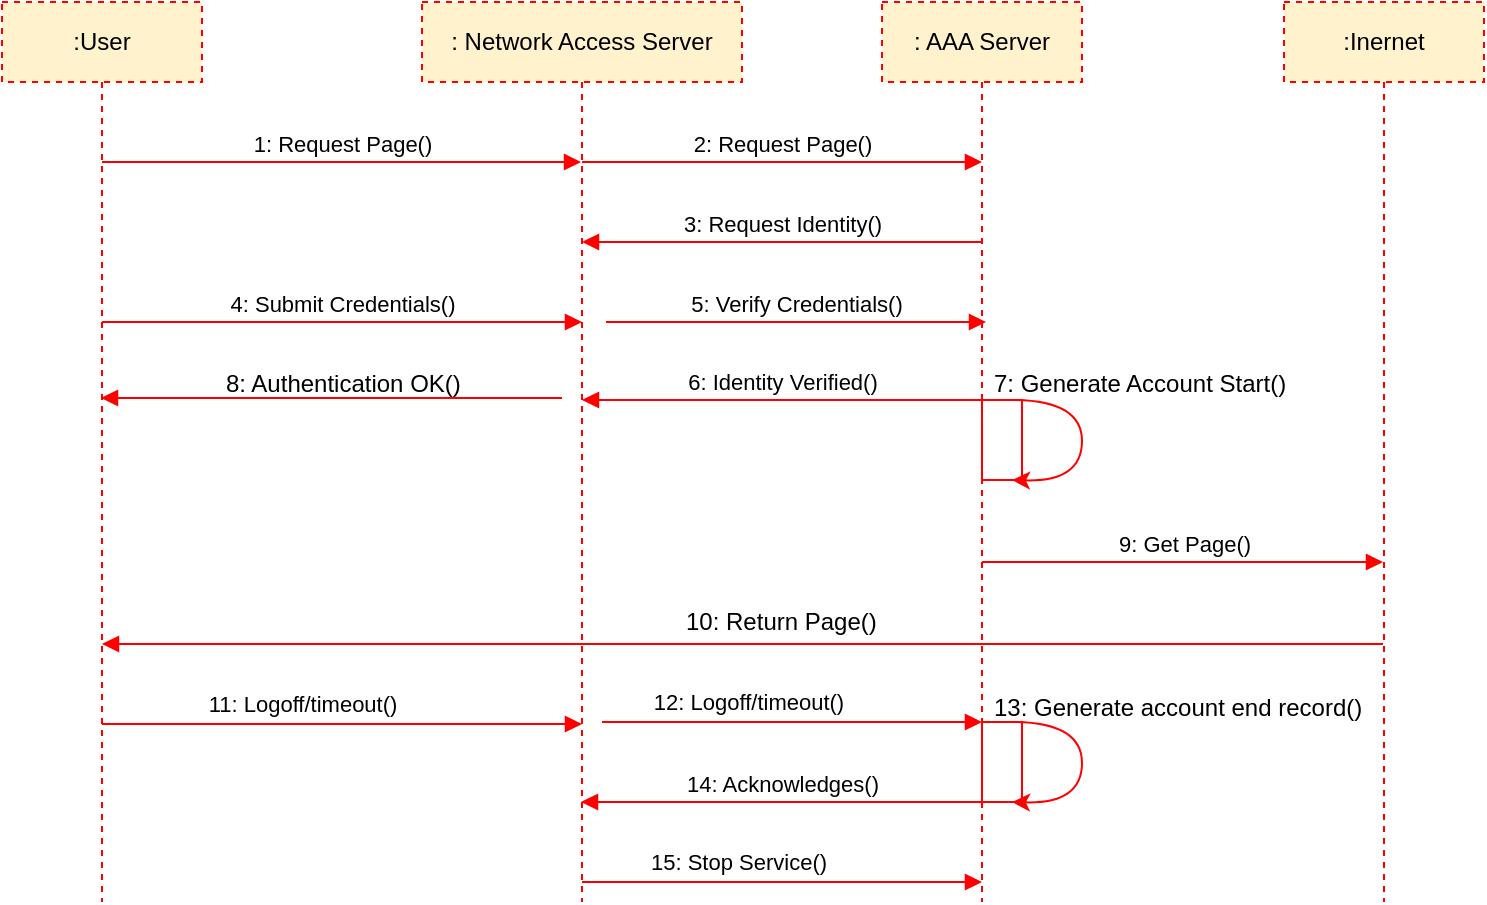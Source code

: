 <mxfile version="10.8.9" type="device"><diagram id="LKZMM7ME80CFMj1mFpN5" name="Page-1"><mxGraphModel dx="1200" dy="1746" grid="1" gridSize="10" guides="1" tooltips="1" connect="1" arrows="1" fold="1" page="1" pageScale="1" pageWidth="850" pageHeight="1100" math="0" shadow="0"><root><mxCell id="0"/><mxCell id="1" parent="0"/><mxCell id="DC0FuXdNC9KqHu6CyHaS-2" value=":User" style="shape=umlLifeline;perimeter=lifelinePerimeter;whiteSpace=wrap;html=1;container=1;collapsible=0;recursiveResize=0;outlineConnect=0;perimeterSpacing=9;horizontal=1;dashed=1;strokeColor=#FF0000;fillColor=#fff2cc;" vertex="1" parent="1"><mxGeometry x="160" y="-160" width="100" height="450" as="geometry"/></mxCell><mxCell id="DC0FuXdNC9KqHu6CyHaS-3" value=": Network Access Server" style="shape=umlLifeline;perimeter=lifelinePerimeter;whiteSpace=wrap;html=1;container=1;collapsible=0;recursiveResize=0;outlineConnect=0;perimeterSpacing=9;horizontal=1;dashed=1;strokeColor=#FF0000;fillColor=#fff2cc;" vertex="1" parent="1"><mxGeometry x="370" y="-160" width="160" height="450" as="geometry"/></mxCell><mxCell id="DC0FuXdNC9KqHu6CyHaS-17" value="3: Request Identity()" style="html=1;verticalAlign=bottom;endArrow=block;shadow=0;strokeColor=#FF0000;strokeWidth=1;" edge="1" parent="DC0FuXdNC9KqHu6CyHaS-3" target="DC0FuXdNC9KqHu6CyHaS-3"><mxGeometry width="80" relative="1" as="geometry"><mxPoint x="280" y="120" as="sourcePoint"/><mxPoint x="230" y="120" as="targetPoint"/></mxGeometry></mxCell><mxCell id="DC0FuXdNC9KqHu6CyHaS-4" value=": AAA Server" style="shape=umlLifeline;perimeter=lifelinePerimeter;whiteSpace=wrap;html=1;container=1;collapsible=0;recursiveResize=0;outlineConnect=0;perimeterSpacing=9;horizontal=1;dashed=1;strokeColor=#FF0000;fillColor=#fff2cc;" vertex="1" parent="1"><mxGeometry x="600" y="-160" width="100" height="450" as="geometry"/></mxCell><mxCell id="DC0FuXdNC9KqHu6CyHaS-22" value="" style="rounded=0;whiteSpace=wrap;html=1;strokeColor=#FF0000;" vertex="1" parent="DC0FuXdNC9KqHu6CyHaS-4"><mxGeometry x="50" y="199" width="20" height="40" as="geometry"/></mxCell><mxCell id="DC0FuXdNC9KqHu6CyHaS-23" value="" style="curved=1;endArrow=classic;html=1;shadow=0;strokeColor=#FF0000;strokeWidth=1;exitX=0.75;exitY=0;exitDx=0;exitDy=0;entryX=0.75;entryY=1;entryDx=0;entryDy=0;" edge="1" parent="DC0FuXdNC9KqHu6CyHaS-4" source="DC0FuXdNC9KqHu6CyHaS-22" target="DC0FuXdNC9KqHu6CyHaS-22"><mxGeometry width="50" height="50" relative="1" as="geometry"><mxPoint x="120" y="250" as="sourcePoint"/><mxPoint x="70" y="240" as="targetPoint"/><Array as="points"><mxPoint x="100" y="199"/><mxPoint x="100" y="240"/></Array></mxGeometry></mxCell><mxCell id="DC0FuXdNC9KqHu6CyHaS-5" value=":Inernet" style="shape=umlLifeline;perimeter=lifelinePerimeter;whiteSpace=wrap;html=1;container=1;collapsible=0;recursiveResize=0;outlineConnect=0;perimeterSpacing=9;horizontal=1;dashed=1;strokeColor=#FF0000;fillColor=#fff2cc;" vertex="1" parent="1"><mxGeometry x="801" y="-160" width="100" height="450" as="geometry"/></mxCell><mxCell id="DC0FuXdNC9KqHu6CyHaS-6" value="1: Request Page()" style="html=1;verticalAlign=bottom;endArrow=block;shadow=0;strokeWidth=1;strokeColor=#FF0000;" edge="1" parent="1" source="DC0FuXdNC9KqHu6CyHaS-2" target="DC0FuXdNC9KqHu6CyHaS-3"><mxGeometry width="80" relative="1" as="geometry"><mxPoint x="230" y="-10" as="sourcePoint"/><mxPoint x="450" y="-70" as="targetPoint"/><Array as="points"><mxPoint x="340" y="-80"/></Array></mxGeometry></mxCell><mxCell id="DC0FuXdNC9KqHu6CyHaS-8" value="2: Request Page()" style="html=1;verticalAlign=bottom;endArrow=block;shadow=0;strokeWidth=1;strokeColor=#FF0000;" edge="1" parent="1"><mxGeometry width="80" relative="1" as="geometry"><mxPoint x="450" y="-80" as="sourcePoint"/><mxPoint x="650" y="-80" as="targetPoint"/><Array as="points"><mxPoint x="580.5" y="-80"/></Array></mxGeometry></mxCell><mxCell id="DC0FuXdNC9KqHu6CyHaS-9" value="" style="html=1;verticalAlign=bottom;endArrow=block;shadow=0;strokeWidth=1;strokeColor=#FF0000;" edge="1" parent="1"><mxGeometry width="80" relative="1" as="geometry"><mxPoint x="440" y="38" as="sourcePoint"/><mxPoint x="209.5" y="38" as="targetPoint"/><Array as="points"><mxPoint x="340" y="38"/></Array></mxGeometry></mxCell><mxCell id="DC0FuXdNC9KqHu6CyHaS-10" value="" style="html=1;verticalAlign=bottom;endArrow=block;shadow=0;strokeWidth=1;strokeColor=#FF0000;" edge="1" parent="1"><mxGeometry width="80" relative="1" as="geometry"><mxPoint x="850.5" y="161" as="sourcePoint"/><mxPoint x="210" y="161" as="targetPoint"/><Array as="points"><mxPoint x="340.5" y="161"/></Array></mxGeometry></mxCell><mxCell id="DC0FuXdNC9KqHu6CyHaS-11" value="11: Logoff/timeout()&lt;br&gt;" style="html=1;verticalAlign=bottom;endArrow=block;shadow=0;strokeWidth=1;strokeColor=#FF0000;" edge="1" parent="1"><mxGeometry x="0.087" y="31" width="80" relative="1" as="geometry"><mxPoint x="210" y="201" as="sourcePoint"/><mxPoint x="450" y="201" as="targetPoint"/><Array as="points"><mxPoint x="340.5" y="201"/></Array><mxPoint x="-31" y="30" as="offset"/></mxGeometry></mxCell><mxCell id="DC0FuXdNC9KqHu6CyHaS-13" value="8: Authentication OK()" style="text;html=1;" vertex="1" parent="1"><mxGeometry x="270" y="17" width="140" height="30" as="geometry"/></mxCell><mxCell id="DC0FuXdNC9KqHu6CyHaS-18" value="9: Get Page()" style="html=1;verticalAlign=bottom;endArrow=block;shadow=0;strokeWidth=1;strokeColor=#FF0000;" edge="1" parent="1"><mxGeometry width="80" relative="1" as="geometry"><mxPoint x="650" y="120" as="sourcePoint"/><mxPoint x="850.5" y="120" as="targetPoint"/><Array as="points"><mxPoint x="770.5" y="120"/></Array></mxGeometry></mxCell><mxCell id="DC0FuXdNC9KqHu6CyHaS-19" value="4: Submit Credentials()" style="html=1;verticalAlign=bottom;endArrow=block;shadow=0;strokeWidth=1;strokeColor=#FF0000;" edge="1" parent="1"><mxGeometry width="80" relative="1" as="geometry"><mxPoint x="210" as="sourcePoint"/><mxPoint x="450" as="targetPoint"/><Array as="points"><mxPoint x="340.5"/></Array></mxGeometry></mxCell><mxCell id="DC0FuXdNC9KqHu6CyHaS-20" value="6: Identity Verified()" style="html=1;verticalAlign=bottom;endArrow=block;shadow=0;strokeColor=#FF0000;strokeWidth=1;" edge="1" parent="1"><mxGeometry width="80" relative="1" as="geometry"><mxPoint x="650.5" y="39" as="sourcePoint"/><mxPoint x="450" y="39" as="targetPoint"/></mxGeometry></mxCell><mxCell id="DC0FuXdNC9KqHu6CyHaS-24" value="7: Generate Account Start()" style="text;html=1;resizable=0;points=[];autosize=1;align=left;verticalAlign=top;spacingTop=-4;" vertex="1" parent="1"><mxGeometry x="654" y="21" width="160" height="20" as="geometry"/></mxCell><mxCell id="DC0FuXdNC9KqHu6CyHaS-25" value="10: Return Page()" style="text;html=1;resizable=0;points=[];autosize=1;align=left;verticalAlign=top;spacingTop=-4;" vertex="1" parent="1"><mxGeometry x="500" y="140" width="110" height="20" as="geometry"/></mxCell><mxCell id="DC0FuXdNC9KqHu6CyHaS-28" value="5: Verify Credentials()" style="html=1;verticalAlign=bottom;endArrow=block;shadow=0;strokeWidth=1;strokeColor=#FF0000;" edge="1" parent="1"><mxGeometry width="80" relative="1" as="geometry"><mxPoint x="462" as="sourcePoint"/><mxPoint x="652" as="targetPoint"/><Array as="points"><mxPoint x="582.5"/></Array></mxGeometry></mxCell><mxCell id="DC0FuXdNC9KqHu6CyHaS-29" value="12: Logoff/timeout()&lt;br&gt;" style="html=1;verticalAlign=bottom;endArrow=block;shadow=0;strokeWidth=1;strokeColor=#FF0000;" edge="1" parent="1"><mxGeometry x="0.087" y="31" width="80" relative="1" as="geometry"><mxPoint x="460" y="200" as="sourcePoint"/><mxPoint x="650" y="200" as="targetPoint"/><Array as="points"><mxPoint x="580.5" y="200"/></Array><mxPoint x="-31" y="30" as="offset"/></mxGeometry></mxCell><mxCell id="DC0FuXdNC9KqHu6CyHaS-30" value="15: Stop Service()&lt;br&gt;" style="html=1;verticalAlign=bottom;endArrow=block;shadow=0;strokeWidth=1;strokeColor=#FF0000;" edge="1" parent="1" source="DC0FuXdNC9KqHu6CyHaS-3"><mxGeometry x="0.087" y="31" width="80" relative="1" as="geometry"><mxPoint x="460" y="280" as="sourcePoint"/><mxPoint x="650" y="280" as="targetPoint"/><Array as="points"><mxPoint x="580.5" y="280"/></Array><mxPoint x="-31" y="30" as="offset"/></mxGeometry></mxCell><mxCell id="DC0FuXdNC9KqHu6CyHaS-31" value="14: Acknowledges()" style="html=1;verticalAlign=bottom;endArrow=block;shadow=0;strokeColor=#FF0000;strokeWidth=1;" edge="1" parent="1"><mxGeometry width="80" relative="1" as="geometry"><mxPoint x="650" y="240" as="sourcePoint"/><mxPoint x="449.5" y="240" as="targetPoint"/></mxGeometry></mxCell><mxCell id="DC0FuXdNC9KqHu6CyHaS-32" value="" style="rounded=0;whiteSpace=wrap;html=1;strokeColor=#FF0000;" vertex="1" parent="1"><mxGeometry x="650" y="200" width="20" height="40" as="geometry"/></mxCell><mxCell id="DC0FuXdNC9KqHu6CyHaS-33" value="" style="curved=1;endArrow=classic;html=1;shadow=0;strokeColor=#FF0000;strokeWidth=1;exitX=0.75;exitY=0;exitDx=0;exitDy=0;entryX=0.75;entryY=1;entryDx=0;entryDy=0;" edge="1" parent="1" source="DC0FuXdNC9KqHu6CyHaS-32" target="DC0FuXdNC9KqHu6CyHaS-32"><mxGeometry width="50" height="50" relative="1" as="geometry"><mxPoint x="120" y="411" as="sourcePoint"/><mxPoint x="70" y="401" as="targetPoint"/><Array as="points"><mxPoint x="700" y="200"/><mxPoint x="700" y="241"/></Array></mxGeometry></mxCell><mxCell id="DC0FuXdNC9KqHu6CyHaS-34" value="13: Generate account end record()" style="text;html=1;resizable=0;points=[];autosize=1;align=left;verticalAlign=top;spacingTop=-4;" vertex="1" parent="1"><mxGeometry x="654" y="183" width="200" height="20" as="geometry"/></mxCell></root></mxGraphModel></diagram></mxfile>